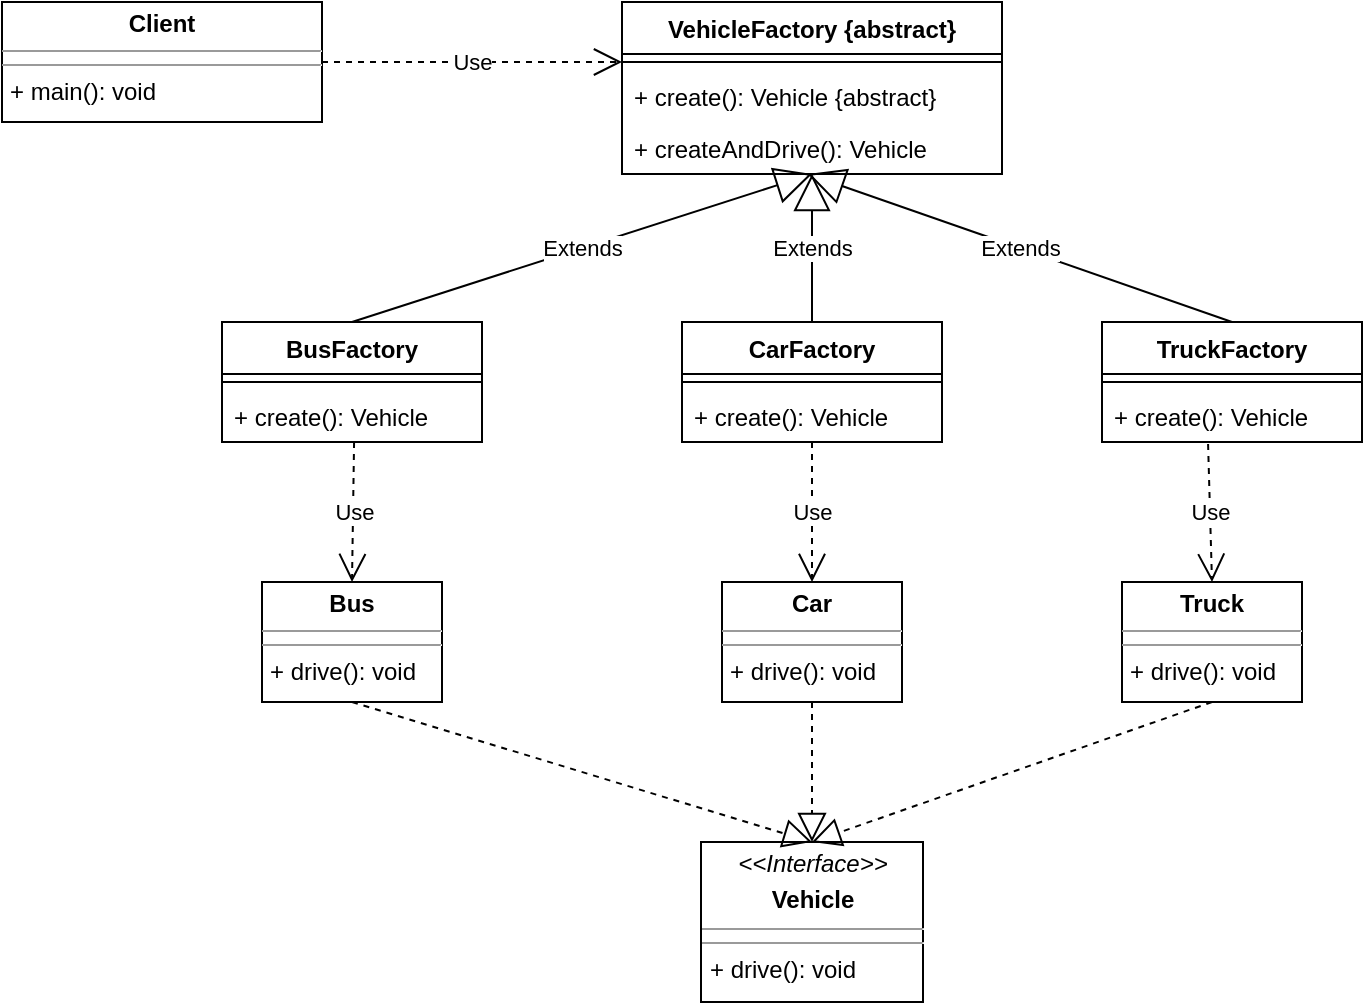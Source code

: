 <mxfile version="17.4.3" type="device"><diagram id="b1YYrCySr303bzJ0w89P" name="Page-1"><mxGraphModel dx="1102" dy="574" grid="1" gridSize="10" guides="1" tooltips="1" connect="1" arrows="1" fold="1" page="1" pageScale="1" pageWidth="827" pageHeight="1169" math="0" shadow="0"><root><mxCell id="0"/><mxCell id="1" parent="0"/><mxCell id="37GXhjQWSOC7d8Tz5LyL-2" value="VehicleFactory {abstract}" style="swimlane;fontStyle=1;align=center;verticalAlign=top;childLayout=stackLayout;horizontal=1;startSize=26;horizontalStack=0;resizeParent=1;resizeParentMax=0;resizeLast=0;collapsible=1;marginBottom=0;" vertex="1" parent="1"><mxGeometry x="400" y="50" width="190" height="86" as="geometry"/></mxCell><mxCell id="37GXhjQWSOC7d8Tz5LyL-4" value="" style="line;strokeWidth=1;fillColor=none;align=left;verticalAlign=middle;spacingTop=-1;spacingLeft=3;spacingRight=3;rotatable=0;labelPosition=right;points=[];portConstraint=eastwest;" vertex="1" parent="37GXhjQWSOC7d8Tz5LyL-2"><mxGeometry y="26" width="190" height="8" as="geometry"/></mxCell><mxCell id="37GXhjQWSOC7d8Tz5LyL-5" value="+ create(): Vehicle {abstract}" style="text;strokeColor=none;fillColor=none;align=left;verticalAlign=top;spacingLeft=4;spacingRight=4;overflow=hidden;rotatable=0;points=[[0,0.5],[1,0.5]];portConstraint=eastwest;" vertex="1" parent="37GXhjQWSOC7d8Tz5LyL-2"><mxGeometry y="34" width="190" height="26" as="geometry"/></mxCell><mxCell id="37GXhjQWSOC7d8Tz5LyL-6" value="+ createAndDrive(): Vehicle" style="text;strokeColor=none;fillColor=none;align=left;verticalAlign=top;spacingLeft=4;spacingRight=4;overflow=hidden;rotatable=0;points=[[0,0.5],[1,0.5]];portConstraint=eastwest;" vertex="1" parent="37GXhjQWSOC7d8Tz5LyL-2"><mxGeometry y="60" width="190" height="26" as="geometry"/></mxCell><mxCell id="37GXhjQWSOC7d8Tz5LyL-7" value="BusFactory" style="swimlane;fontStyle=1;align=center;verticalAlign=top;childLayout=stackLayout;horizontal=1;startSize=26;horizontalStack=0;resizeParent=1;resizeParentMax=0;resizeLast=0;collapsible=1;marginBottom=0;" vertex="1" parent="1"><mxGeometry x="200" y="210" width="130" height="60" as="geometry"/></mxCell><mxCell id="37GXhjQWSOC7d8Tz5LyL-8" value="" style="line;strokeWidth=1;fillColor=none;align=left;verticalAlign=middle;spacingTop=-1;spacingLeft=3;spacingRight=3;rotatable=0;labelPosition=right;points=[];portConstraint=eastwest;" vertex="1" parent="37GXhjQWSOC7d8Tz5LyL-7"><mxGeometry y="26" width="130" height="8" as="geometry"/></mxCell><mxCell id="37GXhjQWSOC7d8Tz5LyL-9" value="+ create(): Vehicle" style="text;strokeColor=none;fillColor=none;align=left;verticalAlign=top;spacingLeft=4;spacingRight=4;overflow=hidden;rotatable=0;points=[[0,0.5],[1,0.5]];portConstraint=eastwest;" vertex="1" parent="37GXhjQWSOC7d8Tz5LyL-7"><mxGeometry y="34" width="130" height="26" as="geometry"/></mxCell><mxCell id="37GXhjQWSOC7d8Tz5LyL-11" value="CarFactory" style="swimlane;fontStyle=1;align=center;verticalAlign=top;childLayout=stackLayout;horizontal=1;startSize=26;horizontalStack=0;resizeParent=1;resizeParentMax=0;resizeLast=0;collapsible=1;marginBottom=0;" vertex="1" parent="1"><mxGeometry x="430" y="210" width="130" height="60" as="geometry"/></mxCell><mxCell id="37GXhjQWSOC7d8Tz5LyL-12" value="" style="line;strokeWidth=1;fillColor=none;align=left;verticalAlign=middle;spacingTop=-1;spacingLeft=3;spacingRight=3;rotatable=0;labelPosition=right;points=[];portConstraint=eastwest;" vertex="1" parent="37GXhjQWSOC7d8Tz5LyL-11"><mxGeometry y="26" width="130" height="8" as="geometry"/></mxCell><mxCell id="37GXhjQWSOC7d8Tz5LyL-13" value="+ create(): Vehicle" style="text;strokeColor=none;fillColor=none;align=left;verticalAlign=top;spacingLeft=4;spacingRight=4;overflow=hidden;rotatable=0;points=[[0,0.5],[1,0.5]];portConstraint=eastwest;" vertex="1" parent="37GXhjQWSOC7d8Tz5LyL-11"><mxGeometry y="34" width="130" height="26" as="geometry"/></mxCell><mxCell id="37GXhjQWSOC7d8Tz5LyL-14" value="TruckFactory" style="swimlane;fontStyle=1;align=center;verticalAlign=top;childLayout=stackLayout;horizontal=1;startSize=26;horizontalStack=0;resizeParent=1;resizeParentMax=0;resizeLast=0;collapsible=1;marginBottom=0;" vertex="1" parent="1"><mxGeometry x="640" y="210" width="130" height="60" as="geometry"/></mxCell><mxCell id="37GXhjQWSOC7d8Tz5LyL-15" value="" style="line;strokeWidth=1;fillColor=none;align=left;verticalAlign=middle;spacingTop=-1;spacingLeft=3;spacingRight=3;rotatable=0;labelPosition=right;points=[];portConstraint=eastwest;" vertex="1" parent="37GXhjQWSOC7d8Tz5LyL-14"><mxGeometry y="26" width="130" height="8" as="geometry"/></mxCell><mxCell id="37GXhjQWSOC7d8Tz5LyL-16" value="+ create(): Vehicle" style="text;strokeColor=none;fillColor=none;align=left;verticalAlign=top;spacingLeft=4;spacingRight=4;overflow=hidden;rotatable=0;points=[[0,0.5],[1,0.5]];portConstraint=eastwest;" vertex="1" parent="37GXhjQWSOC7d8Tz5LyL-14"><mxGeometry y="34" width="130" height="26" as="geometry"/></mxCell><mxCell id="37GXhjQWSOC7d8Tz5LyL-17" value="&lt;p style=&quot;margin: 0px ; margin-top: 4px ; text-align: center&quot;&gt;&lt;i&gt;&amp;lt;&amp;lt;Interface&amp;gt;&amp;gt;&lt;/i&gt;&lt;/p&gt;&lt;p style=&quot;margin: 0px ; margin-top: 4px ; text-align: center&quot;&gt;&lt;b&gt;Vehicle&lt;/b&gt;&lt;br&gt;&lt;b&gt;&lt;/b&gt;&lt;/p&gt;&lt;hr size=&quot;1&quot;&gt;&lt;hr size=&quot;1&quot;&gt;&lt;p style=&quot;margin: 0px ; margin-left: 4px&quot;&gt;+ drive(): void&lt;br&gt;&lt;/p&gt;" style="verticalAlign=top;align=left;overflow=fill;fontSize=12;fontFamily=Helvetica;html=1;" vertex="1" parent="1"><mxGeometry x="439.5" y="470" width="111" height="80" as="geometry"/></mxCell><mxCell id="37GXhjQWSOC7d8Tz5LyL-18" value="&lt;p style=&quot;margin: 0px ; margin-top: 4px ; text-align: center&quot;&gt;&lt;b&gt;Bus&lt;/b&gt;&lt;/p&gt;&lt;hr size=&quot;1&quot;&gt;&lt;hr size=&quot;1&quot;&gt;&lt;p style=&quot;margin: 0px ; margin-left: 4px&quot;&gt;+ drive(): void&lt;br&gt;&lt;/p&gt;" style="verticalAlign=top;align=left;overflow=fill;fontSize=12;fontFamily=Helvetica;html=1;" vertex="1" parent="1"><mxGeometry x="220" y="340" width="90" height="60" as="geometry"/></mxCell><mxCell id="37GXhjQWSOC7d8Tz5LyL-22" value="&lt;p style=&quot;margin: 0px ; margin-top: 4px ; text-align: center&quot;&gt;&lt;b&gt;Car&lt;/b&gt;&lt;br&gt;&lt;/p&gt;&lt;hr size=&quot;1&quot;&gt;&lt;hr size=&quot;1&quot;&gt;&lt;p style=&quot;margin: 0px ; margin-left: 4px&quot;&gt;+ drive(): void&lt;br&gt;&lt;/p&gt;" style="verticalAlign=top;align=left;overflow=fill;fontSize=12;fontFamily=Helvetica;html=1;" vertex="1" parent="1"><mxGeometry x="450" y="340" width="90" height="60" as="geometry"/></mxCell><mxCell id="37GXhjQWSOC7d8Tz5LyL-23" value="&lt;p style=&quot;margin: 0px ; margin-top: 4px ; text-align: center&quot;&gt;&lt;b&gt;Truck&lt;/b&gt;&lt;br&gt;&lt;/p&gt;&lt;hr size=&quot;1&quot;&gt;&lt;hr size=&quot;1&quot;&gt;&lt;p style=&quot;margin: 0px ; margin-left: 4px&quot;&gt;+ drive(): void&lt;br&gt;&lt;/p&gt;" style="verticalAlign=top;align=left;overflow=fill;fontSize=12;fontFamily=Helvetica;html=1;" vertex="1" parent="1"><mxGeometry x="650" y="340" width="90" height="60" as="geometry"/></mxCell><mxCell id="37GXhjQWSOC7d8Tz5LyL-24" value="Extends" style="endArrow=block;endSize=16;endFill=0;html=1;rounded=0;exitX=0.5;exitY=0;exitDx=0;exitDy=0;entryX=0.5;entryY=1;entryDx=0;entryDy=0;" edge="1" parent="1" source="37GXhjQWSOC7d8Tz5LyL-7" target="37GXhjQWSOC7d8Tz5LyL-2"><mxGeometry width="160" relative="1" as="geometry"><mxPoint x="420" y="280" as="sourcePoint"/><mxPoint x="580" y="280" as="targetPoint"/></mxGeometry></mxCell><mxCell id="37GXhjQWSOC7d8Tz5LyL-25" value="Extends" style="endArrow=block;endSize=16;endFill=0;html=1;rounded=0;entryX=0.5;entryY=1;entryDx=0;entryDy=0;exitX=0.5;exitY=0;exitDx=0;exitDy=0;" edge="1" parent="1" source="37GXhjQWSOC7d8Tz5LyL-11" target="37GXhjQWSOC7d8Tz5LyL-2"><mxGeometry width="160" relative="1" as="geometry"><mxPoint x="420" y="280" as="sourcePoint"/><mxPoint x="580" y="280" as="targetPoint"/></mxGeometry></mxCell><mxCell id="37GXhjQWSOC7d8Tz5LyL-26" value="Extends" style="endArrow=block;endSize=16;endFill=0;html=1;rounded=0;exitX=0.5;exitY=0;exitDx=0;exitDy=0;entryX=0.489;entryY=1;entryDx=0;entryDy=0;entryPerimeter=0;" edge="1" parent="1" source="37GXhjQWSOC7d8Tz5LyL-14" target="37GXhjQWSOC7d8Tz5LyL-6"><mxGeometry width="160" relative="1" as="geometry"><mxPoint x="420" y="280" as="sourcePoint"/><mxPoint x="490" y="150" as="targetPoint"/></mxGeometry></mxCell><mxCell id="37GXhjQWSOC7d8Tz5LyL-27" value="Use" style="endArrow=open;endSize=12;dashed=1;html=1;rounded=0;exitX=0.508;exitY=1;exitDx=0;exitDy=0;exitPerimeter=0;entryX=0.5;entryY=0;entryDx=0;entryDy=0;" edge="1" parent="1" source="37GXhjQWSOC7d8Tz5LyL-9" target="37GXhjQWSOC7d8Tz5LyL-18"><mxGeometry width="160" relative="1" as="geometry"><mxPoint x="420" y="280" as="sourcePoint"/><mxPoint x="580" y="280" as="targetPoint"/></mxGeometry></mxCell><mxCell id="37GXhjQWSOC7d8Tz5LyL-29" value="Use" style="endArrow=open;endSize=12;dashed=1;html=1;rounded=0;entryX=0.5;entryY=0;entryDx=0;entryDy=0;exitX=0.5;exitY=1;exitDx=0;exitDy=0;exitPerimeter=0;" edge="1" parent="1" source="37GXhjQWSOC7d8Tz5LyL-13" target="37GXhjQWSOC7d8Tz5LyL-22"><mxGeometry width="160" relative="1" as="geometry"><mxPoint x="420" y="280" as="sourcePoint"/><mxPoint x="580" y="280" as="targetPoint"/></mxGeometry></mxCell><mxCell id="37GXhjQWSOC7d8Tz5LyL-30" value="Use" style="endArrow=open;endSize=12;dashed=1;html=1;rounded=0;exitX=0.408;exitY=1.038;exitDx=0;exitDy=0;exitPerimeter=0;entryX=0.5;entryY=0;entryDx=0;entryDy=0;" edge="1" parent="1" source="37GXhjQWSOC7d8Tz5LyL-16" target="37GXhjQWSOC7d8Tz5LyL-23"><mxGeometry width="160" relative="1" as="geometry"><mxPoint x="420" y="280" as="sourcePoint"/><mxPoint x="580" y="280" as="targetPoint"/></mxGeometry></mxCell><mxCell id="37GXhjQWSOC7d8Tz5LyL-31" value="" style="endArrow=block;dashed=1;endFill=0;endSize=12;html=1;rounded=0;exitX=0.5;exitY=1;exitDx=0;exitDy=0;entryX=0.5;entryY=0;entryDx=0;entryDy=0;" edge="1" parent="1" source="37GXhjQWSOC7d8Tz5LyL-18" target="37GXhjQWSOC7d8Tz5LyL-17"><mxGeometry width="160" relative="1" as="geometry"><mxPoint x="420" y="330" as="sourcePoint"/><mxPoint x="580" y="330" as="targetPoint"/></mxGeometry></mxCell><mxCell id="37GXhjQWSOC7d8Tz5LyL-32" value="" style="endArrow=block;dashed=1;endFill=0;endSize=12;html=1;rounded=0;exitX=0.5;exitY=1;exitDx=0;exitDy=0;entryX=0.5;entryY=0;entryDx=0;entryDy=0;" edge="1" parent="1" source="37GXhjQWSOC7d8Tz5LyL-22" target="37GXhjQWSOC7d8Tz5LyL-17"><mxGeometry width="160" relative="1" as="geometry"><mxPoint x="420" y="330" as="sourcePoint"/><mxPoint x="580" y="330" as="targetPoint"/></mxGeometry></mxCell><mxCell id="37GXhjQWSOC7d8Tz5LyL-33" value="" style="endArrow=block;dashed=1;endFill=0;endSize=12;html=1;rounded=0;exitX=0.5;exitY=1;exitDx=0;exitDy=0;entryX=0.5;entryY=0;entryDx=0;entryDy=0;" edge="1" parent="1" source="37GXhjQWSOC7d8Tz5LyL-23" target="37GXhjQWSOC7d8Tz5LyL-17"><mxGeometry width="160" relative="1" as="geometry"><mxPoint x="420" y="330" as="sourcePoint"/><mxPoint x="490" y="470" as="targetPoint"/></mxGeometry></mxCell><mxCell id="37GXhjQWSOC7d8Tz5LyL-35" value="&lt;p style=&quot;margin: 0px ; margin-top: 4px ; text-align: center&quot;&gt;&lt;b&gt;Client&lt;/b&gt;&lt;/p&gt;&lt;hr size=&quot;1&quot;&gt;&lt;hr size=&quot;1&quot;&gt;&lt;p style=&quot;margin: 0px ; margin-left: 4px&quot;&gt;+ main(): void&lt;/p&gt;" style="verticalAlign=top;align=left;overflow=fill;fontSize=12;fontFamily=Helvetica;html=1;" vertex="1" parent="1"><mxGeometry x="90" y="50" width="160" height="60" as="geometry"/></mxCell><mxCell id="37GXhjQWSOC7d8Tz5LyL-36" value="Use" style="endArrow=open;endSize=12;dashed=1;html=1;rounded=0;exitX=1;exitY=0.5;exitDx=0;exitDy=0;" edge="1" parent="1" source="37GXhjQWSOC7d8Tz5LyL-35"><mxGeometry width="160" relative="1" as="geometry"><mxPoint x="330" y="300" as="sourcePoint"/><mxPoint x="400" y="80" as="targetPoint"/></mxGeometry></mxCell></root></mxGraphModel></diagram></mxfile>